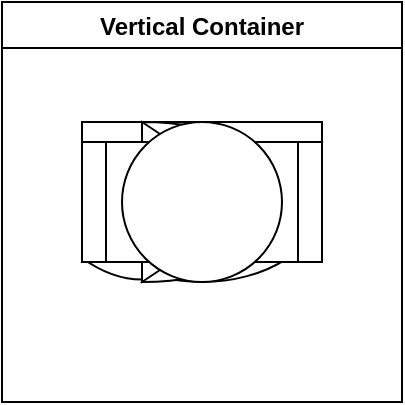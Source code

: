 <mxfile version="17.1.1" type="github">
  <diagram id="ur86RE3e0XrEDv0Te8N1" name="Page-1">
    <mxGraphModel dx="1038" dy="548" grid="1" gridSize="10" guides="1" tooltips="1" connect="1" arrows="1" fold="1" page="1" pageScale="1" pageWidth="827" pageHeight="1169" math="0" shadow="0">
      <root>
        <mxCell id="0" />
        <mxCell id="1" parent="0" />
        <mxCell id="qv1hIAx20BM2JfVXaYNz-1" value="" style="ellipse;whiteSpace=wrap;html=1;" vertex="1" parent="1">
          <mxGeometry x="350" y="440" width="120" height="80" as="geometry" />
        </mxCell>
        <mxCell id="qv1hIAx20BM2JfVXaYNz-2" value="" style="shape=parallelogram;perimeter=parallelogramPerimeter;whiteSpace=wrap;html=1;fixedSize=1;" vertex="1" parent="1">
          <mxGeometry x="350" y="450" width="120" height="60" as="geometry" />
        </mxCell>
        <mxCell id="qv1hIAx20BM2JfVXaYNz-3" value="" style="shape=document;whiteSpace=wrap;html=1;boundedLbl=1;" vertex="1" parent="1">
          <mxGeometry x="350" y="440" width="120" height="80" as="geometry" />
        </mxCell>
        <mxCell id="qv1hIAx20BM2JfVXaYNz-4" value="" style="shape=xor;whiteSpace=wrap;html=1;" vertex="1" parent="1">
          <mxGeometry x="380" y="440" width="60" height="80" as="geometry" />
        </mxCell>
        <mxCell id="qv1hIAx20BM2JfVXaYNz-5" value="Vertical Container" style="swimlane;" vertex="1" parent="1">
          <mxGeometry x="310" y="380" width="200" height="200" as="geometry" />
        </mxCell>
        <mxCell id="qv1hIAx20BM2JfVXaYNz-6" value="" style="swimlane;startSize=0;" vertex="1" parent="1">
          <mxGeometry x="310" y="380" width="200" height="200" as="geometry" />
        </mxCell>
        <mxCell id="qv1hIAx20BM2JfVXaYNz-7" value="" style="triangle;whiteSpace=wrap;html=1;" vertex="1" parent="1">
          <mxGeometry x="380" y="440" width="60" height="80" as="geometry" />
        </mxCell>
        <mxCell id="qv1hIAx20BM2JfVXaYNz-8" value="" style="shape=process;whiteSpace=wrap;html=1;backgroundOutline=1;" vertex="1" parent="1">
          <mxGeometry x="350" y="450" width="120" height="60" as="geometry" />
        </mxCell>
        <mxCell id="qv1hIAx20BM2JfVXaYNz-9" value="" style="ellipse;whiteSpace=wrap;html=1;aspect=fixed;" vertex="1" parent="1">
          <mxGeometry x="370" y="440" width="80" height="80" as="geometry" />
        </mxCell>
      </root>
    </mxGraphModel>
  </diagram>
</mxfile>

